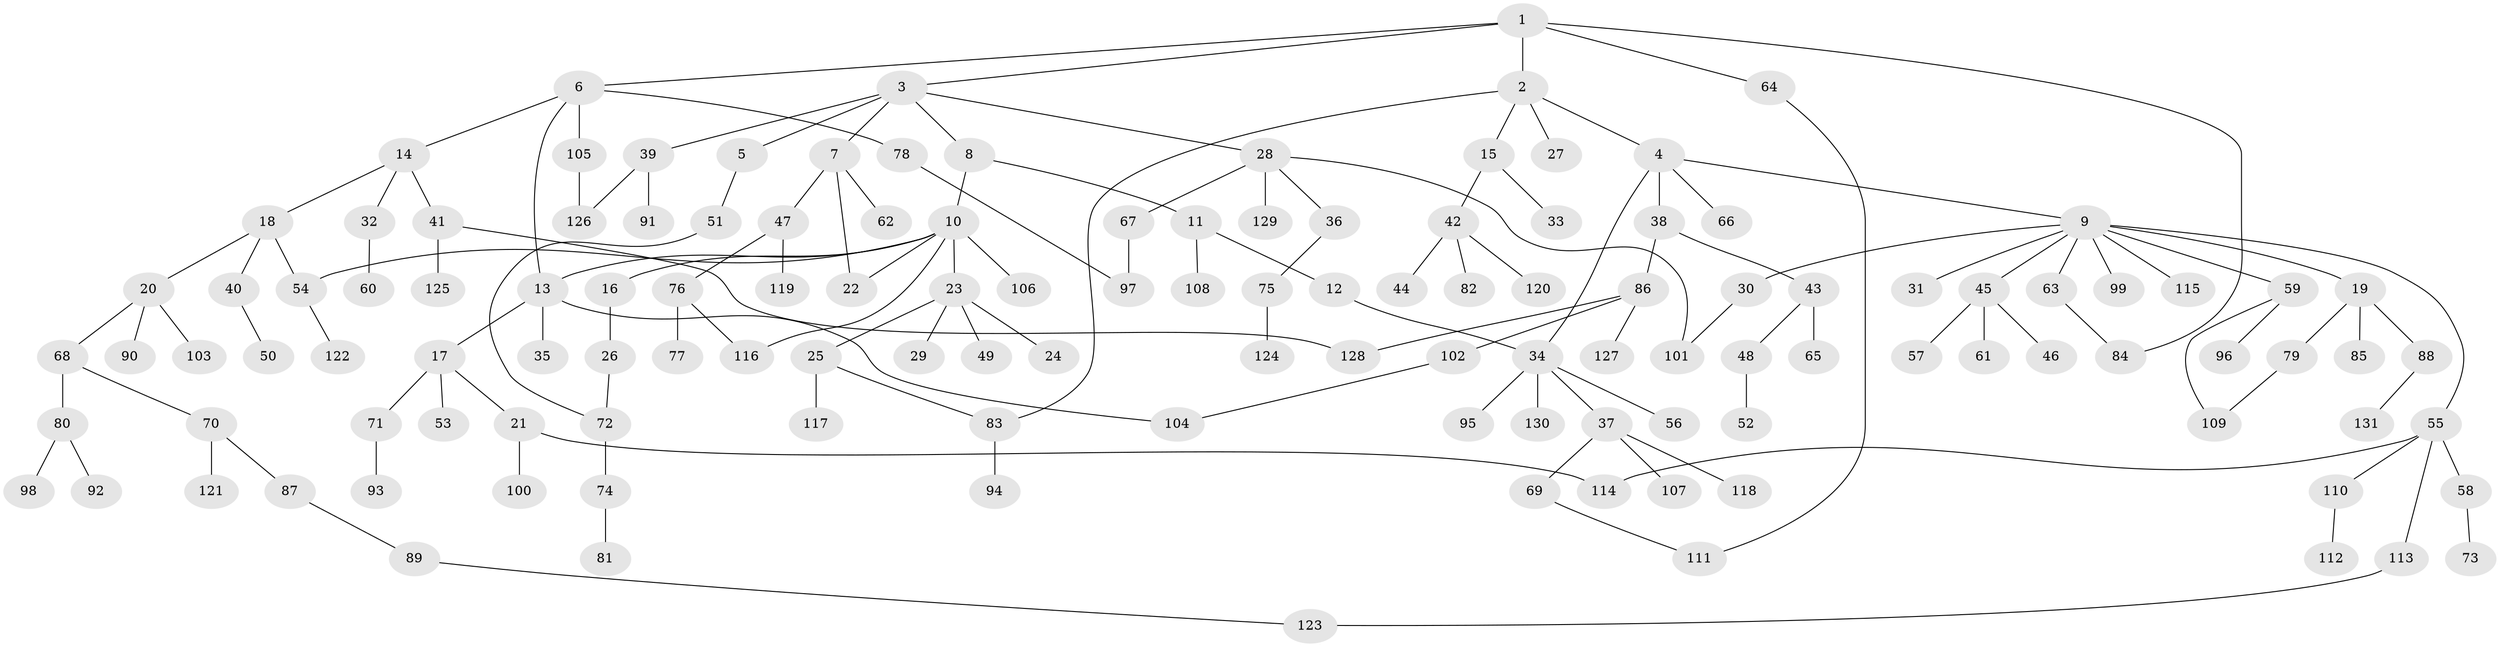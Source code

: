 // coarse degree distribution, {16: 0.01098901098901099, 6: 0.01098901098901099, 2: 0.2967032967032967, 5: 0.02197802197802198, 3: 0.0989010989010989, 11: 0.01098901098901099, 8: 0.01098901098901099, 7: 0.01098901098901099, 4: 0.0989010989010989, 1: 0.42857142857142855}
// Generated by graph-tools (version 1.1) at 2025/16/03/04/25 18:16:57]
// undirected, 131 vertices, 147 edges
graph export_dot {
graph [start="1"]
  node [color=gray90,style=filled];
  1;
  2;
  3;
  4;
  5;
  6;
  7;
  8;
  9;
  10;
  11;
  12;
  13;
  14;
  15;
  16;
  17;
  18;
  19;
  20;
  21;
  22;
  23;
  24;
  25;
  26;
  27;
  28;
  29;
  30;
  31;
  32;
  33;
  34;
  35;
  36;
  37;
  38;
  39;
  40;
  41;
  42;
  43;
  44;
  45;
  46;
  47;
  48;
  49;
  50;
  51;
  52;
  53;
  54;
  55;
  56;
  57;
  58;
  59;
  60;
  61;
  62;
  63;
  64;
  65;
  66;
  67;
  68;
  69;
  70;
  71;
  72;
  73;
  74;
  75;
  76;
  77;
  78;
  79;
  80;
  81;
  82;
  83;
  84;
  85;
  86;
  87;
  88;
  89;
  90;
  91;
  92;
  93;
  94;
  95;
  96;
  97;
  98;
  99;
  100;
  101;
  102;
  103;
  104;
  105;
  106;
  107;
  108;
  109;
  110;
  111;
  112;
  113;
  114;
  115;
  116;
  117;
  118;
  119;
  120;
  121;
  122;
  123;
  124;
  125;
  126;
  127;
  128;
  129;
  130;
  131;
  1 -- 2;
  1 -- 3;
  1 -- 6;
  1 -- 64;
  1 -- 84;
  2 -- 4;
  2 -- 15;
  2 -- 27;
  2 -- 83;
  3 -- 5;
  3 -- 7;
  3 -- 8;
  3 -- 28;
  3 -- 39;
  4 -- 9;
  4 -- 34;
  4 -- 38;
  4 -- 66;
  5 -- 51;
  6 -- 14;
  6 -- 78;
  6 -- 105;
  6 -- 13;
  7 -- 47;
  7 -- 62;
  7 -- 22;
  8 -- 10;
  8 -- 11;
  9 -- 19;
  9 -- 30;
  9 -- 31;
  9 -- 45;
  9 -- 55;
  9 -- 59;
  9 -- 63;
  9 -- 99;
  9 -- 115;
  10 -- 13;
  10 -- 16;
  10 -- 22;
  10 -- 23;
  10 -- 54;
  10 -- 106;
  10 -- 116;
  11 -- 12;
  11 -- 108;
  12 -- 34;
  13 -- 17;
  13 -- 35;
  13 -- 104;
  14 -- 18;
  14 -- 32;
  14 -- 41;
  15 -- 33;
  15 -- 42;
  16 -- 26;
  17 -- 21;
  17 -- 53;
  17 -- 71;
  18 -- 20;
  18 -- 40;
  18 -- 54;
  19 -- 79;
  19 -- 85;
  19 -- 88;
  20 -- 68;
  20 -- 90;
  20 -- 103;
  21 -- 100;
  21 -- 114;
  23 -- 24;
  23 -- 25;
  23 -- 29;
  23 -- 49;
  25 -- 83;
  25 -- 117;
  26 -- 72;
  28 -- 36;
  28 -- 67;
  28 -- 101;
  28 -- 129;
  30 -- 101;
  32 -- 60;
  34 -- 37;
  34 -- 56;
  34 -- 95;
  34 -- 130;
  36 -- 75;
  37 -- 69;
  37 -- 107;
  37 -- 118;
  38 -- 43;
  38 -- 86;
  39 -- 91;
  39 -- 126;
  40 -- 50;
  41 -- 125;
  41 -- 128;
  42 -- 44;
  42 -- 82;
  42 -- 120;
  43 -- 48;
  43 -- 65;
  45 -- 46;
  45 -- 57;
  45 -- 61;
  47 -- 76;
  47 -- 119;
  48 -- 52;
  51 -- 72;
  54 -- 122;
  55 -- 58;
  55 -- 110;
  55 -- 113;
  55 -- 114;
  58 -- 73;
  59 -- 96;
  59 -- 109;
  63 -- 84;
  64 -- 111;
  67 -- 97;
  68 -- 70;
  68 -- 80;
  69 -- 111;
  70 -- 87;
  70 -- 121;
  71 -- 93;
  72 -- 74;
  74 -- 81;
  75 -- 124;
  76 -- 77;
  76 -- 116;
  78 -- 97;
  79 -- 109;
  80 -- 92;
  80 -- 98;
  83 -- 94;
  86 -- 102;
  86 -- 127;
  86 -- 128;
  87 -- 89;
  88 -- 131;
  89 -- 123;
  102 -- 104;
  105 -- 126;
  110 -- 112;
  113 -- 123;
}
